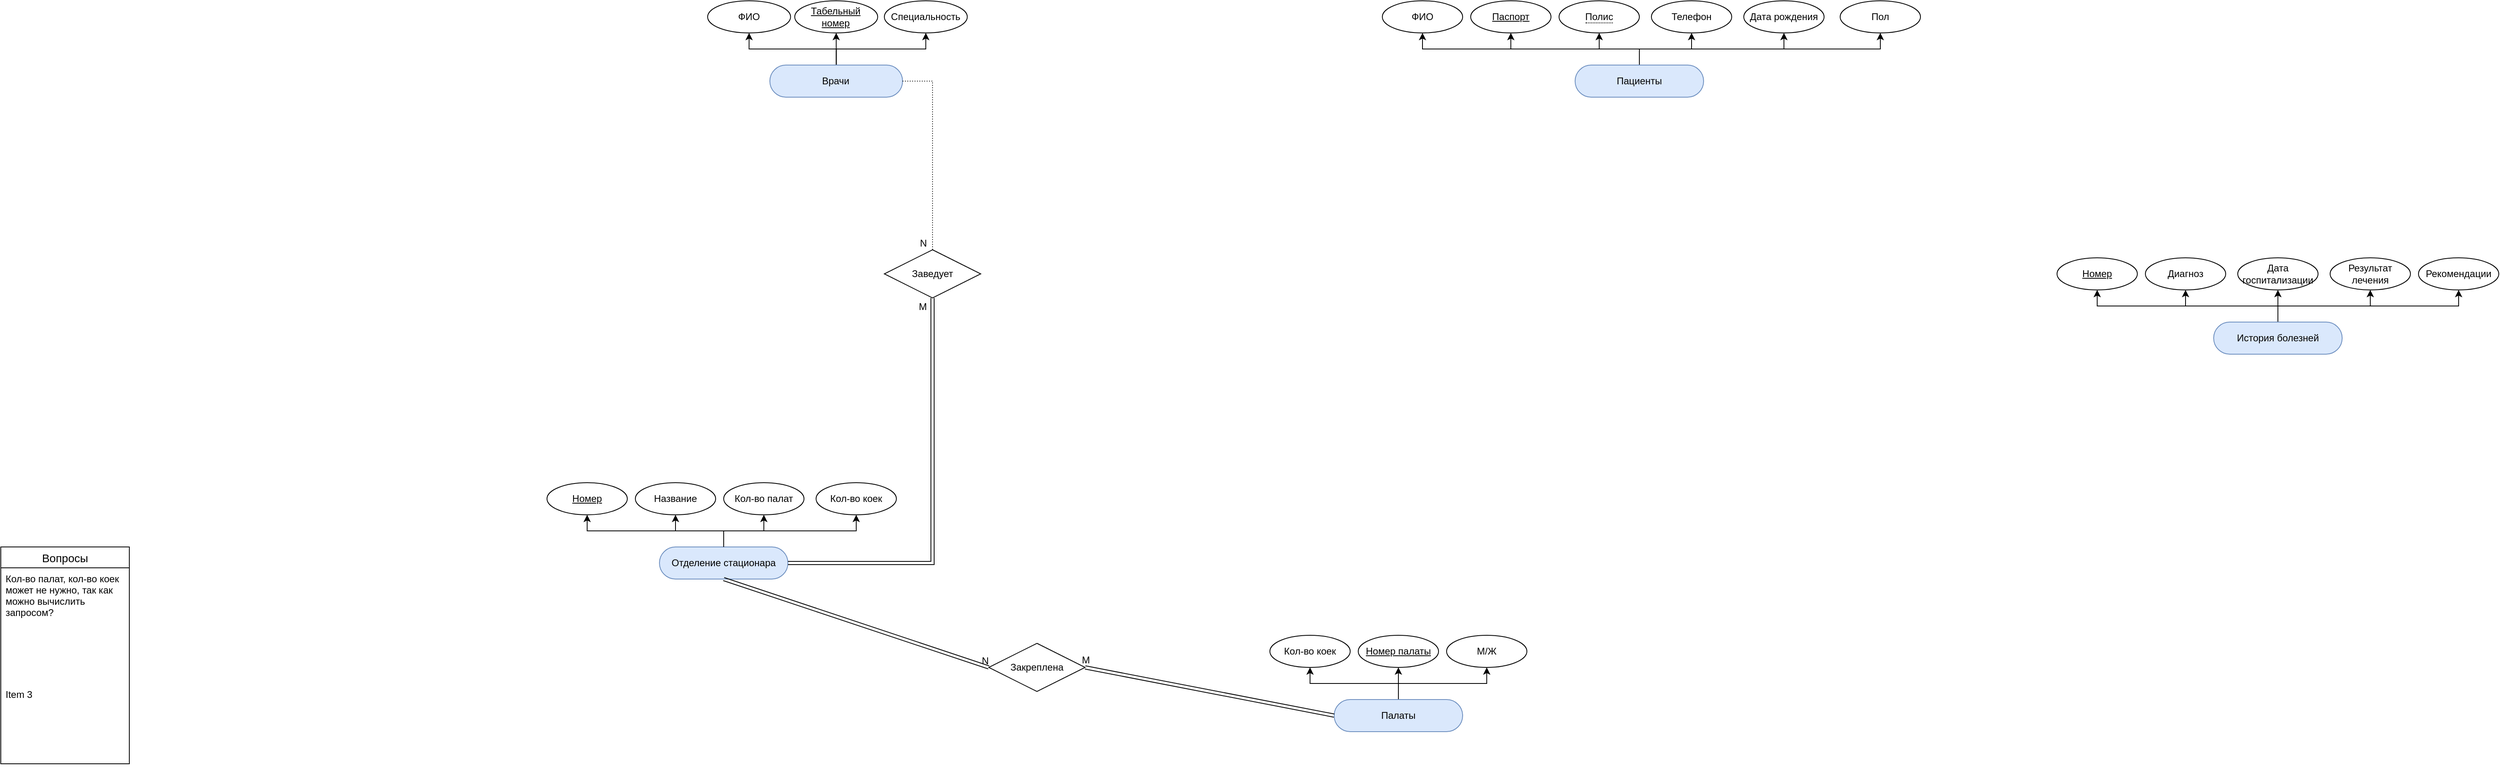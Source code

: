 <mxfile version="20.4.0" type="github">
  <diagram id="sdy6Zf20zEfnlvDLYYiU" name="Page-1">
    <mxGraphModel dx="3122" dy="788" grid="1" gridSize="10" guides="1" tooltips="1" connect="1" arrows="1" fold="1" page="1" pageScale="1" pageWidth="850" pageHeight="1100" math="0" shadow="0">
      <root>
        <mxCell id="0" />
        <mxCell id="1" parent="0" />
        <mxCell id="T4iOLJnZ17jGlODiEHJG-14" value="" style="group;rounded=0;" parent="1" vertex="1" connectable="0">
          <mxGeometry x="120" y="80" width="670" height="120" as="geometry" />
        </mxCell>
        <mxCell id="LvL2gcj6wyzvOLlQ4IZa-25" value="&lt;div&gt;Паспорт&lt;/div&gt;" style="ellipse;whiteSpace=wrap;html=1;align=center;fontStyle=4;" parent="T4iOLJnZ17jGlODiEHJG-14" vertex="1">
          <mxGeometry x="110" width="100" height="40" as="geometry" />
        </mxCell>
        <mxCell id="LvL2gcj6wyzvOLlQ4IZa-29" value="&lt;div&gt;&lt;span style=&quot;border-bottom: 1px dotted&quot;&gt;Полис&lt;/span&gt;&lt;/div&gt;&lt;div&gt;&lt;span style=&quot;border-bottom: 1px dotted&quot;&gt;&lt;/span&gt;&lt;/div&gt;" style="ellipse;whiteSpace=wrap;html=1;align=center;" parent="T4iOLJnZ17jGlODiEHJG-14" vertex="1">
          <mxGeometry x="220" width="100" height="40" as="geometry" />
        </mxCell>
        <mxCell id="T4iOLJnZ17jGlODiEHJG-1" value="ФИО" style="ellipse;whiteSpace=wrap;html=1;align=center;" parent="T4iOLJnZ17jGlODiEHJG-14" vertex="1">
          <mxGeometry width="100" height="40" as="geometry" />
        </mxCell>
        <mxCell id="T4iOLJnZ17jGlODiEHJG-4" value="Телефон" style="ellipse;whiteSpace=wrap;html=1;align=center;" parent="T4iOLJnZ17jGlODiEHJG-14" vertex="1">
          <mxGeometry x="335" width="100" height="40" as="geometry" />
        </mxCell>
        <mxCell id="T4iOLJnZ17jGlODiEHJG-8" value="Дата рождения" style="ellipse;whiteSpace=wrap;html=1;align=center;" parent="T4iOLJnZ17jGlODiEHJG-14" vertex="1">
          <mxGeometry x="450" width="100" height="40" as="geometry" />
        </mxCell>
        <mxCell id="T4iOLJnZ17jGlODiEHJG-9" style="edgeStyle=orthogonalEdgeStyle;rounded=0;orthogonalLoop=1;jettySize=auto;html=1;entryX=0.5;entryY=1;entryDx=0;entryDy=0;exitX=0.5;exitY=0;exitDx=0;exitDy=0;" parent="T4iOLJnZ17jGlODiEHJG-14" source="LvL2gcj6wyzvOLlQ4IZa-22" target="T4iOLJnZ17jGlODiEHJG-8" edge="1">
          <mxGeometry relative="1" as="geometry">
            <Array as="points">
              <mxPoint x="320" y="60" />
              <mxPoint x="500" y="60" />
            </Array>
          </mxGeometry>
        </mxCell>
        <mxCell id="T4iOLJnZ17jGlODiEHJG-7" style="edgeStyle=orthogonalEdgeStyle;rounded=0;orthogonalLoop=1;jettySize=auto;html=1;entryX=0.5;entryY=1;entryDx=0;entryDy=0;exitX=0.5;exitY=0;exitDx=0;exitDy=0;" parent="T4iOLJnZ17jGlODiEHJG-14" source="LvL2gcj6wyzvOLlQ4IZa-22" target="T4iOLJnZ17jGlODiEHJG-4" edge="1">
          <mxGeometry relative="1" as="geometry">
            <Array as="points">
              <mxPoint x="320" y="60" />
              <mxPoint x="385" y="60" />
            </Array>
          </mxGeometry>
        </mxCell>
        <mxCell id="T4iOLJnZ17jGlODiEHJG-2" style="edgeStyle=orthogonalEdgeStyle;rounded=0;orthogonalLoop=1;jettySize=auto;html=1;entryX=0.5;entryY=1;entryDx=0;entryDy=0;exitX=0.5;exitY=0;exitDx=0;exitDy=0;" parent="T4iOLJnZ17jGlODiEHJG-14" source="LvL2gcj6wyzvOLlQ4IZa-22" target="T4iOLJnZ17jGlODiEHJG-1" edge="1">
          <mxGeometry relative="1" as="geometry">
            <Array as="points">
              <mxPoint x="320" y="60" />
              <mxPoint x="50" y="60" />
            </Array>
          </mxGeometry>
        </mxCell>
        <mxCell id="LvL2gcj6wyzvOLlQ4IZa-28" style="edgeStyle=orthogonalEdgeStyle;rounded=0;orthogonalLoop=1;jettySize=auto;html=1;entryX=0.5;entryY=1;entryDx=0;entryDy=0;exitX=0.5;exitY=0;exitDx=0;exitDy=0;" parent="T4iOLJnZ17jGlODiEHJG-14" source="LvL2gcj6wyzvOLlQ4IZa-22" target="LvL2gcj6wyzvOLlQ4IZa-29" edge="1">
          <mxGeometry relative="1" as="geometry">
            <mxPoint x="100" y="-260" as="targetPoint" />
            <Array as="points">
              <mxPoint x="320" y="60" />
              <mxPoint x="270" y="60" />
            </Array>
          </mxGeometry>
        </mxCell>
        <mxCell id="LvL2gcj6wyzvOLlQ4IZa-24" value="" style="edgeStyle=orthogonalEdgeStyle;rounded=0;orthogonalLoop=1;jettySize=auto;html=1;entryX=0.5;entryY=1;entryDx=0;entryDy=0;" parent="T4iOLJnZ17jGlODiEHJG-14" source="LvL2gcj6wyzvOLlQ4IZa-22" target="LvL2gcj6wyzvOLlQ4IZa-25" edge="1">
          <mxGeometry relative="1" as="geometry">
            <mxPoint x="-10" y="-250" as="targetPoint" />
            <Array as="points">
              <mxPoint x="320" y="60" />
              <mxPoint x="160" y="60" />
            </Array>
          </mxGeometry>
        </mxCell>
        <mxCell id="T4iOLJnZ17jGlODiEHJG-60" style="edgeStyle=orthogonalEdgeStyle;rounded=0;orthogonalLoop=1;jettySize=auto;html=1;entryX=0.5;entryY=1;entryDx=0;entryDy=0;exitX=0.5;exitY=0;exitDx=0;exitDy=0;" parent="T4iOLJnZ17jGlODiEHJG-14" source="LvL2gcj6wyzvOLlQ4IZa-22" target="T4iOLJnZ17jGlODiEHJG-59" edge="1">
          <mxGeometry relative="1" as="geometry" />
        </mxCell>
        <mxCell id="LvL2gcj6wyzvOLlQ4IZa-22" value="&lt;div&gt;Пациенты&lt;/div&gt;" style="whiteSpace=wrap;html=1;align=center;fillColor=#dae8fc;strokeColor=#6c8ebf;rounded=1;arcSize=50;" parent="T4iOLJnZ17jGlODiEHJG-14" vertex="1">
          <mxGeometry x="240" y="80" width="160" height="40" as="geometry" />
        </mxCell>
        <mxCell id="T4iOLJnZ17jGlODiEHJG-59" value="&lt;div&gt;Пол&lt;/div&gt;" style="ellipse;whiteSpace=wrap;html=1;align=center;rounded=1;" parent="T4iOLJnZ17jGlODiEHJG-14" vertex="1">
          <mxGeometry x="570" width="100" height="40" as="geometry" />
        </mxCell>
        <mxCell id="T4iOLJnZ17jGlODiEHJG-42" value="" style="group;rounded=0;" parent="1" vertex="1" connectable="0">
          <mxGeometry x="850" y="400" width="660" height="120" as="geometry" />
        </mxCell>
        <mxCell id="T4iOLJnZ17jGlODiEHJG-43" value="Номер" style="ellipse;whiteSpace=wrap;html=1;align=center;fontStyle=4;" parent="T4iOLJnZ17jGlODiEHJG-42" vertex="1">
          <mxGeometry x="110" width="100" height="40" as="geometry" />
        </mxCell>
        <mxCell id="T4iOLJnZ17jGlODiEHJG-46" value="Дата госпитализации" style="ellipse;whiteSpace=wrap;html=1;align=center;" parent="T4iOLJnZ17jGlODiEHJG-42" vertex="1">
          <mxGeometry x="335" width="100" height="40" as="geometry" />
        </mxCell>
        <mxCell id="T4iOLJnZ17jGlODiEHJG-47" value="Результат лечения" style="ellipse;whiteSpace=wrap;html=1;align=center;" parent="T4iOLJnZ17jGlODiEHJG-42" vertex="1">
          <mxGeometry x="450" width="100" height="40" as="geometry" />
        </mxCell>
        <mxCell id="T4iOLJnZ17jGlODiEHJG-48" style="edgeStyle=orthogonalEdgeStyle;rounded=0;orthogonalLoop=1;jettySize=auto;html=1;entryX=0.5;entryY=1;entryDx=0;entryDy=0;exitX=0.5;exitY=0;exitDx=0;exitDy=0;" parent="T4iOLJnZ17jGlODiEHJG-42" source="T4iOLJnZ17jGlODiEHJG-53" target="T4iOLJnZ17jGlODiEHJG-47" edge="1">
          <mxGeometry relative="1" as="geometry">
            <Array as="points">
              <mxPoint x="385" y="60" />
              <mxPoint x="500" y="60" />
            </Array>
          </mxGeometry>
        </mxCell>
        <mxCell id="T4iOLJnZ17jGlODiEHJG-49" style="edgeStyle=orthogonalEdgeStyle;rounded=0;orthogonalLoop=1;jettySize=auto;html=1;entryX=0.5;entryY=1;entryDx=0;entryDy=0;exitX=0.5;exitY=0;exitDx=0;exitDy=0;" parent="T4iOLJnZ17jGlODiEHJG-42" source="T4iOLJnZ17jGlODiEHJG-53" target="T4iOLJnZ17jGlODiEHJG-46" edge="1">
          <mxGeometry relative="1" as="geometry">
            <Array as="points">
              <mxPoint x="385" y="70" />
              <mxPoint x="385" y="70" />
            </Array>
          </mxGeometry>
        </mxCell>
        <mxCell id="T4iOLJnZ17jGlODiEHJG-52" value="" style="edgeStyle=orthogonalEdgeStyle;rounded=0;orthogonalLoop=1;jettySize=auto;html=1;entryX=0.5;entryY=1;entryDx=0;entryDy=0;" parent="T4iOLJnZ17jGlODiEHJG-42" source="T4iOLJnZ17jGlODiEHJG-53" target="T4iOLJnZ17jGlODiEHJG-43" edge="1">
          <mxGeometry relative="1" as="geometry">
            <mxPoint x="-10" y="-250" as="targetPoint" />
            <Array as="points">
              <mxPoint x="385" y="60" />
              <mxPoint x="160" y="60" />
            </Array>
          </mxGeometry>
        </mxCell>
        <mxCell id="T4iOLJnZ17jGlODiEHJG-57" style="edgeStyle=orthogonalEdgeStyle;rounded=0;orthogonalLoop=1;jettySize=auto;html=1;entryX=0.5;entryY=1;entryDx=0;entryDy=0;" parent="T4iOLJnZ17jGlODiEHJG-42" source="T4iOLJnZ17jGlODiEHJG-53" target="T4iOLJnZ17jGlODiEHJG-56" edge="1">
          <mxGeometry relative="1" as="geometry">
            <Array as="points">
              <mxPoint x="385" y="60" />
              <mxPoint x="610" y="60" />
            </Array>
          </mxGeometry>
        </mxCell>
        <mxCell id="T4iOLJnZ17jGlODiEHJG-58" style="edgeStyle=orthogonalEdgeStyle;rounded=0;orthogonalLoop=1;jettySize=auto;html=1;entryX=0.5;entryY=1;entryDx=0;entryDy=0;" parent="T4iOLJnZ17jGlODiEHJG-42" source="T4iOLJnZ17jGlODiEHJG-53" target="T4iOLJnZ17jGlODiEHJG-54" edge="1">
          <mxGeometry relative="1" as="geometry" />
        </mxCell>
        <mxCell id="T4iOLJnZ17jGlODiEHJG-53" value="&lt;div&gt;История болезней&lt;/div&gt;" style="whiteSpace=wrap;html=1;align=center;fillColor=#dae8fc;strokeColor=#6c8ebf;rounded=1;arcSize=50;" parent="T4iOLJnZ17jGlODiEHJG-42" vertex="1">
          <mxGeometry x="305" y="80" width="160" height="40" as="geometry" />
        </mxCell>
        <mxCell id="T4iOLJnZ17jGlODiEHJG-54" value="Диагноз" style="ellipse;whiteSpace=wrap;html=1;align=center;rounded=1;" parent="T4iOLJnZ17jGlODiEHJG-42" vertex="1">
          <mxGeometry x="220" width="100" height="40" as="geometry" />
        </mxCell>
        <mxCell id="T4iOLJnZ17jGlODiEHJG-56" value="Рекомендации" style="ellipse;whiteSpace=wrap;html=1;align=center;rounded=1;" parent="T4iOLJnZ17jGlODiEHJG-42" vertex="1">
          <mxGeometry x="560" width="100" height="40" as="geometry" />
        </mxCell>
        <mxCell id="T4iOLJnZ17jGlODiEHJG-62" value="" style="group;rounded=0;" parent="1" vertex="1" connectable="0">
          <mxGeometry x="-20" y="870" width="670" height="120" as="geometry" />
        </mxCell>
        <mxCell id="T4iOLJnZ17jGlODiEHJG-63" value="Номер палаты" style="ellipse;whiteSpace=wrap;html=1;align=center;fontStyle=4;" parent="T4iOLJnZ17jGlODiEHJG-62" vertex="1">
          <mxGeometry x="110" width="100" height="40" as="geometry" />
        </mxCell>
        <mxCell id="T4iOLJnZ17jGlODiEHJG-65" value="Кол-во коек" style="ellipse;whiteSpace=wrap;html=1;align=center;" parent="T4iOLJnZ17jGlODiEHJG-62" vertex="1">
          <mxGeometry width="100" height="40" as="geometry" />
        </mxCell>
        <mxCell id="T4iOLJnZ17jGlODiEHJG-70" style="edgeStyle=orthogonalEdgeStyle;rounded=0;orthogonalLoop=1;jettySize=auto;html=1;entryX=0.5;entryY=1;entryDx=0;entryDy=0;exitX=0.5;exitY=0;exitDx=0;exitDy=0;" parent="T4iOLJnZ17jGlODiEHJG-62" source="T4iOLJnZ17jGlODiEHJG-74" target="T4iOLJnZ17jGlODiEHJG-65" edge="1">
          <mxGeometry relative="1" as="geometry">
            <Array as="points">
              <mxPoint x="160" y="60" />
              <mxPoint x="50" y="60" />
            </Array>
          </mxGeometry>
        </mxCell>
        <mxCell id="T4iOLJnZ17jGlODiEHJG-72" value="" style="edgeStyle=orthogonalEdgeStyle;rounded=0;orthogonalLoop=1;jettySize=auto;html=1;entryX=0.5;entryY=1;entryDx=0;entryDy=0;" parent="T4iOLJnZ17jGlODiEHJG-62" source="T4iOLJnZ17jGlODiEHJG-74" target="T4iOLJnZ17jGlODiEHJG-63" edge="1">
          <mxGeometry relative="1" as="geometry">
            <mxPoint x="-10" y="-250" as="targetPoint" />
            <Array as="points">
              <mxPoint x="160" y="70" />
              <mxPoint x="160" y="70" />
            </Array>
          </mxGeometry>
        </mxCell>
        <mxCell id="T4iOLJnZ17jGlODiEHJG-78" style="edgeStyle=orthogonalEdgeStyle;rounded=0;orthogonalLoop=1;jettySize=auto;html=1;entryX=0.5;entryY=1;entryDx=0;entryDy=0;" parent="T4iOLJnZ17jGlODiEHJG-62" source="T4iOLJnZ17jGlODiEHJG-74" target="T4iOLJnZ17jGlODiEHJG-76" edge="1">
          <mxGeometry relative="1" as="geometry" />
        </mxCell>
        <mxCell id="T4iOLJnZ17jGlODiEHJG-74" value="&lt;div&gt;Палаты&lt;/div&gt;" style="whiteSpace=wrap;html=1;align=center;fillColor=#dae8fc;strokeColor=#6c8ebf;rounded=1;arcSize=50;" parent="T4iOLJnZ17jGlODiEHJG-62" vertex="1">
          <mxGeometry x="80" y="80" width="160" height="40" as="geometry" />
        </mxCell>
        <mxCell id="T4iOLJnZ17jGlODiEHJG-76" value="М/Ж" style="ellipse;whiteSpace=wrap;html=1;align=center;rounded=1;" parent="T4iOLJnZ17jGlODiEHJG-62" vertex="1">
          <mxGeometry x="220" width="100" height="40" as="geometry" />
        </mxCell>
        <mxCell id="jlGuzBgM_5UnLUvUvrNm-1" value="" style="group;rounded=0;" vertex="1" connectable="0" parent="1">
          <mxGeometry x="-920" y="680" width="670" height="120" as="geometry" />
        </mxCell>
        <mxCell id="jlGuzBgM_5UnLUvUvrNm-5" value="Кол-во коек" style="ellipse;whiteSpace=wrap;html=1;align=center;" vertex="1" parent="jlGuzBgM_5UnLUvUvrNm-1">
          <mxGeometry x="335" width="100" height="40" as="geometry" />
        </mxCell>
        <mxCell id="jlGuzBgM_5UnLUvUvrNm-8" style="edgeStyle=orthogonalEdgeStyle;rounded=0;orthogonalLoop=1;jettySize=auto;html=1;entryX=0.5;entryY=1;entryDx=0;entryDy=0;exitX=0.5;exitY=0;exitDx=0;exitDy=0;" edge="1" parent="jlGuzBgM_5UnLUvUvrNm-1" source="jlGuzBgM_5UnLUvUvrNm-13" target="jlGuzBgM_5UnLUvUvrNm-5">
          <mxGeometry relative="1" as="geometry">
            <Array as="points">
              <mxPoint x="220" y="60" />
              <mxPoint x="385" y="60" />
            </Array>
          </mxGeometry>
        </mxCell>
        <mxCell id="jlGuzBgM_5UnLUvUvrNm-9" style="edgeStyle=orthogonalEdgeStyle;rounded=0;orthogonalLoop=1;jettySize=auto;html=1;exitX=0.5;exitY=0;exitDx=0;exitDy=0;entryX=0.5;entryY=1;entryDx=0;entryDy=0;" edge="1" parent="jlGuzBgM_5UnLUvUvrNm-1" source="jlGuzBgM_5UnLUvUvrNm-13" target="jlGuzBgM_5UnLUvUvrNm-16">
          <mxGeometry relative="1" as="geometry">
            <Array as="points">
              <mxPoint x="220" y="60" />
              <mxPoint x="50" y="60" />
            </Array>
            <mxPoint x="60" y="80" as="targetPoint" />
          </mxGeometry>
        </mxCell>
        <mxCell id="jlGuzBgM_5UnLUvUvrNm-10" style="edgeStyle=orthogonalEdgeStyle;rounded=0;orthogonalLoop=1;jettySize=auto;html=1;entryX=0.5;entryY=1;entryDx=0;entryDy=0;exitX=0.5;exitY=0;exitDx=0;exitDy=0;" edge="1" parent="jlGuzBgM_5UnLUvUvrNm-1" source="jlGuzBgM_5UnLUvUvrNm-13">
          <mxGeometry relative="1" as="geometry">
            <mxPoint x="270" y="40" as="targetPoint" />
            <Array as="points">
              <mxPoint x="220" y="60" />
              <mxPoint x="270" y="60" />
            </Array>
          </mxGeometry>
        </mxCell>
        <mxCell id="jlGuzBgM_5UnLUvUvrNm-13" value="Отделение стационара" style="whiteSpace=wrap;html=1;align=center;fillColor=#dae8fc;strokeColor=#6c8ebf;rounded=1;arcSize=50;" vertex="1" parent="jlGuzBgM_5UnLUvUvrNm-1">
          <mxGeometry x="140" y="80" width="160" height="40" as="geometry" />
        </mxCell>
        <mxCell id="jlGuzBgM_5UnLUvUvrNm-16" value="&lt;div&gt;Номер&lt;/div&gt;" style="ellipse;whiteSpace=wrap;html=1;align=center;fontStyle=4;" vertex="1" parent="jlGuzBgM_5UnLUvUvrNm-1">
          <mxGeometry width="100" height="40" as="geometry" />
        </mxCell>
        <mxCell id="jlGuzBgM_5UnLUvUvrNm-19" value="Кол-во палат" style="ellipse;whiteSpace=wrap;html=1;align=center;" vertex="1" parent="jlGuzBgM_5UnLUvUvrNm-1">
          <mxGeometry x="220" width="100" height="40" as="geometry" />
        </mxCell>
        <mxCell id="jlGuzBgM_5UnLUvUvrNm-15" value="" style="group" vertex="1" connectable="0" parent="1">
          <mxGeometry x="-720" y="80" width="323.282" height="120" as="geometry" />
        </mxCell>
        <mxCell id="T4iOLJnZ17jGlODiEHJG-19" value="&lt;div&gt;Табельный&lt;/div&gt;&lt;div&gt;номер&lt;/div&gt;" style="ellipse;whiteSpace=wrap;html=1;align=center;fontStyle=4;" parent="jlGuzBgM_5UnLUvUvrNm-15" vertex="1">
          <mxGeometry x="108.447" width="103.279" height="40" as="geometry" />
        </mxCell>
        <mxCell id="T4iOLJnZ17jGlODiEHJG-21" value="ФИО" style="ellipse;whiteSpace=wrap;html=1;align=center;" parent="jlGuzBgM_5UnLUvUvrNm-15" vertex="1">
          <mxGeometry width="103.279" height="40" as="geometry" />
        </mxCell>
        <mxCell id="T4iOLJnZ17jGlODiEHJG-22" value="Специальность" style="ellipse;whiteSpace=wrap;html=1;align=center;" parent="jlGuzBgM_5UnLUvUvrNm-15" vertex="1">
          <mxGeometry x="220.003" width="103.279" height="40" as="geometry" />
        </mxCell>
        <mxCell id="T4iOLJnZ17jGlODiEHJG-28" style="edgeStyle=orthogonalEdgeStyle;rounded=0;orthogonalLoop=1;jettySize=auto;html=1;entryX=0.5;entryY=1;entryDx=0;entryDy=0;" parent="jlGuzBgM_5UnLUvUvrNm-15" source="T4iOLJnZ17jGlODiEHJG-25" target="T4iOLJnZ17jGlODiEHJG-21" edge="1">
          <mxGeometry relative="1" as="geometry">
            <Array as="points">
              <mxPoint x="160" y="60" />
              <mxPoint x="52" y="60" />
            </Array>
          </mxGeometry>
        </mxCell>
        <mxCell id="T4iOLJnZ17jGlODiEHJG-30" value="" style="edgeStyle=orthogonalEdgeStyle;rounded=0;orthogonalLoop=1;jettySize=auto;html=1;entryX=0.5;entryY=1;entryDx=0;entryDy=0;" parent="jlGuzBgM_5UnLUvUvrNm-15" source="T4iOLJnZ17jGlODiEHJG-25" target="T4iOLJnZ17jGlODiEHJG-19" edge="1">
          <mxGeometry relative="1" as="geometry">
            <mxPoint x="-10.328" y="-250" as="targetPoint" />
          </mxGeometry>
        </mxCell>
        <mxCell id="T4iOLJnZ17jGlODiEHJG-31" style="edgeStyle=orthogonalEdgeStyle;rounded=0;orthogonalLoop=1;jettySize=auto;html=1;entryX=0.5;entryY=1;entryDx=0;entryDy=0;" parent="jlGuzBgM_5UnLUvUvrNm-15" source="T4iOLJnZ17jGlODiEHJG-25" target="T4iOLJnZ17jGlODiEHJG-22" edge="1">
          <mxGeometry relative="1" as="geometry" />
        </mxCell>
        <mxCell id="T4iOLJnZ17jGlODiEHJG-25" value="Врачи" style="whiteSpace=wrap;html=1;align=center;fillColor=#dae8fc;strokeColor=#6c8ebf;rounded=1;arcSize=50;" parent="jlGuzBgM_5UnLUvUvrNm-15" vertex="1">
          <mxGeometry x="77.46" y="80" width="165.246" height="40" as="geometry" />
        </mxCell>
        <mxCell id="jlGuzBgM_5UnLUvUvrNm-18" value="Название" style="ellipse;whiteSpace=wrap;html=1;align=center;" vertex="1" parent="1">
          <mxGeometry x="-810" y="680" width="100" height="40" as="geometry" />
        </mxCell>
        <mxCell id="jlGuzBgM_5UnLUvUvrNm-21" style="edgeStyle=orthogonalEdgeStyle;rounded=0;orthogonalLoop=1;jettySize=auto;html=1;entryX=0.5;entryY=1;entryDx=0;entryDy=0;" edge="1" parent="1" source="jlGuzBgM_5UnLUvUvrNm-13" target="jlGuzBgM_5UnLUvUvrNm-18">
          <mxGeometry relative="1" as="geometry" />
        </mxCell>
        <mxCell id="jlGuzBgM_5UnLUvUvrNm-22" value="Вопросы" style="swimlane;fontStyle=0;childLayout=stackLayout;horizontal=1;startSize=26;horizontalStack=0;resizeParent=1;resizeParentMax=0;resizeLast=0;collapsible=1;marginBottom=0;align=center;fontSize=14;" vertex="1" parent="1">
          <mxGeometry x="-1600" y="760" width="160" height="270" as="geometry" />
        </mxCell>
        <mxCell id="jlGuzBgM_5UnLUvUvrNm-23" value="Кол-во палат, кол-во коек&#xa;может не нужно, так как&#xa;можно вычислить&#xa;запросом?&#xa;" style="text;strokeColor=none;fillColor=none;spacingLeft=4;spacingRight=4;overflow=hidden;rotatable=0;points=[[0,0.5],[1,0.5]];portConstraint=eastwest;fontSize=12;" vertex="1" parent="jlGuzBgM_5UnLUvUvrNm-22">
          <mxGeometry y="26" width="160" height="144" as="geometry" />
        </mxCell>
        <mxCell id="jlGuzBgM_5UnLUvUvrNm-25" value="Item 3" style="text;strokeColor=none;fillColor=none;spacingLeft=4;spacingRight=4;overflow=hidden;rotatable=0;points=[[0,0.5],[1,0.5]];portConstraint=eastwest;fontSize=12;" vertex="1" parent="jlGuzBgM_5UnLUvUvrNm-22">
          <mxGeometry y="170" width="160" height="100" as="geometry" />
        </mxCell>
        <mxCell id="jlGuzBgM_5UnLUvUvrNm-26" value="&lt;div&gt;Заведует&lt;/div&gt;" style="shape=rhombus;perimeter=rhombusPerimeter;whiteSpace=wrap;html=1;align=center;" vertex="1" parent="1">
          <mxGeometry x="-500" y="390" width="120" height="60" as="geometry" />
        </mxCell>
        <mxCell id="jlGuzBgM_5UnLUvUvrNm-38" value="" style="endArrow=none;html=1;rounded=0;dashed=1;dashPattern=1 2;exitX=1;exitY=0.5;exitDx=0;exitDy=0;entryX=0.5;entryY=0;entryDx=0;entryDy=0;" edge="1" parent="1" source="T4iOLJnZ17jGlODiEHJG-25" target="jlGuzBgM_5UnLUvUvrNm-26">
          <mxGeometry relative="1" as="geometry">
            <mxPoint x="-460" y="250" as="sourcePoint" />
            <mxPoint x="-300" y="250" as="targetPoint" />
            <Array as="points">
              <mxPoint x="-440" y="180" />
            </Array>
          </mxGeometry>
        </mxCell>
        <mxCell id="jlGuzBgM_5UnLUvUvrNm-39" value="N" style="resizable=0;html=1;align=right;verticalAlign=bottom;" connectable="0" vertex="1" parent="jlGuzBgM_5UnLUvUvrNm-38">
          <mxGeometry x="1" relative="1" as="geometry">
            <mxPoint x="-7" as="offset" />
          </mxGeometry>
        </mxCell>
        <mxCell id="jlGuzBgM_5UnLUvUvrNm-40" value="" style="shape=link;html=1;rounded=0;exitX=1;exitY=0.5;exitDx=0;exitDy=0;entryX=0.5;entryY=1;entryDx=0;entryDy=0;" edge="1" parent="1" source="jlGuzBgM_5UnLUvUvrNm-13" target="jlGuzBgM_5UnLUvUvrNm-26">
          <mxGeometry relative="1" as="geometry">
            <mxPoint x="-590" y="790" as="sourcePoint" />
            <mxPoint x="-430" y="780" as="targetPoint" />
            <Array as="points">
              <mxPoint x="-440" y="780" />
            </Array>
          </mxGeometry>
        </mxCell>
        <mxCell id="jlGuzBgM_5UnLUvUvrNm-41" value="&lt;div&gt;M&lt;/div&gt;" style="resizable=0;html=1;align=right;verticalAlign=bottom;" connectable="0" vertex="1" parent="jlGuzBgM_5UnLUvUvrNm-40">
          <mxGeometry x="1" relative="1" as="geometry">
            <mxPoint x="-7" y="19" as="offset" />
          </mxGeometry>
        </mxCell>
        <mxCell id="jlGuzBgM_5UnLUvUvrNm-44" value="Закреплена" style="shape=rhombus;perimeter=rhombusPerimeter;whiteSpace=wrap;html=1;align=center;" vertex="1" parent="1">
          <mxGeometry x="-370" y="880" width="120" height="60" as="geometry" />
        </mxCell>
        <mxCell id="jlGuzBgM_5UnLUvUvrNm-45" value="" style="shape=link;html=1;rounded=0;exitX=0.5;exitY=1;exitDx=0;exitDy=0;entryX=0;entryY=0.5;entryDx=0;entryDy=0;" edge="1" parent="1" source="jlGuzBgM_5UnLUvUvrNm-13" target="jlGuzBgM_5UnLUvUvrNm-44">
          <mxGeometry relative="1" as="geometry">
            <mxPoint x="-780" y="940" as="sourcePoint" />
            <mxPoint x="-700" y="960" as="targetPoint" />
            <Array as="points" />
          </mxGeometry>
        </mxCell>
        <mxCell id="jlGuzBgM_5UnLUvUvrNm-46" value="N" style="resizable=0;html=1;align=right;verticalAlign=bottom;" connectable="0" vertex="1" parent="jlGuzBgM_5UnLUvUvrNm-45">
          <mxGeometry x="1" relative="1" as="geometry" />
        </mxCell>
        <mxCell id="jlGuzBgM_5UnLUvUvrNm-47" value="" style="shape=link;html=1;rounded=0;exitX=0;exitY=0.5;exitDx=0;exitDy=0;entryX=1;entryY=0.5;entryDx=0;entryDy=0;" edge="1" parent="1" source="T4iOLJnZ17jGlODiEHJG-74" target="jlGuzBgM_5UnLUvUvrNm-44">
          <mxGeometry relative="1" as="geometry">
            <mxPoint x="-360" y="929.44" as="sourcePoint" />
            <mxPoint x="-200" y="929.44" as="targetPoint" />
          </mxGeometry>
        </mxCell>
        <mxCell id="jlGuzBgM_5UnLUvUvrNm-48" value="M" style="resizable=0;html=1;align=right;verticalAlign=bottom;" connectable="0" vertex="1" parent="jlGuzBgM_5UnLUvUvrNm-47">
          <mxGeometry x="1" relative="1" as="geometry">
            <mxPoint x="7" as="offset" />
          </mxGeometry>
        </mxCell>
      </root>
    </mxGraphModel>
  </diagram>
</mxfile>
